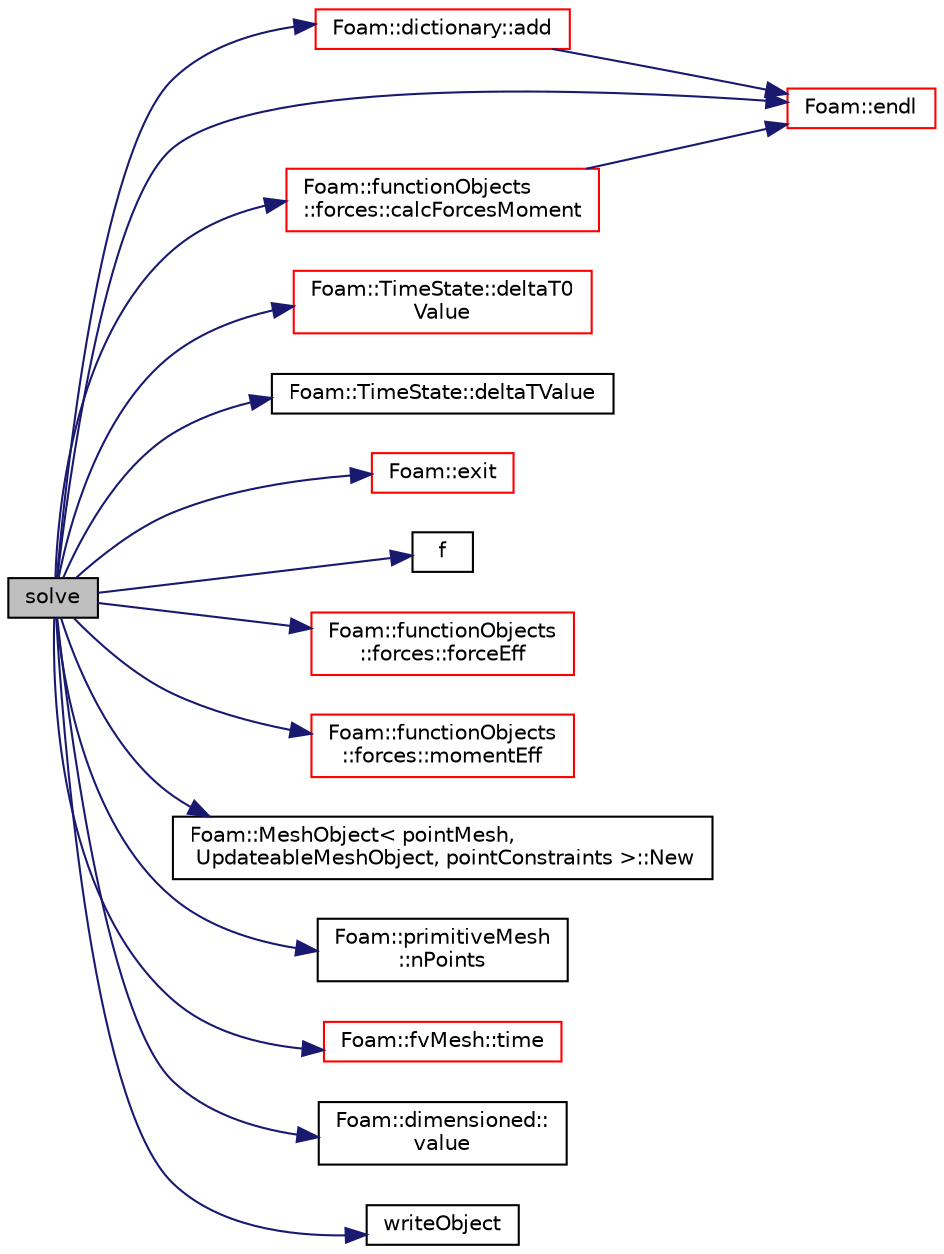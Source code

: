 digraph "solve"
{
  bgcolor="transparent";
  edge [fontname="Helvetica",fontsize="10",labelfontname="Helvetica",labelfontsize="10"];
  node [fontname="Helvetica",fontsize="10",shape=record];
  rankdir="LR";
  Node1 [label="solve",height=0.2,width=0.4,color="black", fillcolor="grey75", style="filled", fontcolor="black"];
  Node1 -> Node2 [color="midnightblue",fontsize="10",style="solid",fontname="Helvetica"];
  Node2 [label="Foam::dictionary::add",height=0.2,width=0.4,color="red",URL="$a00530.html#ac2ddcab42322c8d8af5e5830ab4d431b",tooltip="Add a new entry. "];
  Node2 -> Node3 [color="midnightblue",fontsize="10",style="solid",fontname="Helvetica"];
  Node3 [label="Foam::endl",height=0.2,width=0.4,color="red",URL="$a10979.html#a2db8fe02a0d3909e9351bb4275b23ce4",tooltip="Add newline and flush stream. "];
  Node1 -> Node4 [color="midnightblue",fontsize="10",style="solid",fontname="Helvetica"];
  Node4 [label="Foam::functionObjects\l::forces::calcForcesMoment",height=0.2,width=0.4,color="red",URL="$a00866.html#a71e93fd80e1ccacbf30c602b4ea11abc",tooltip="Calculate the forces and moments. "];
  Node4 -> Node3 [color="midnightblue",fontsize="10",style="solid",fontname="Helvetica"];
  Node1 -> Node5 [color="midnightblue",fontsize="10",style="solid",fontname="Helvetica"];
  Node5 [label="Foam::TimeState::deltaT0\lValue",height=0.2,width=0.4,color="red",URL="$a02689.html#aa1c3b2fbba79aff20ff144dbc33a684a",tooltip="Return old time step value. "];
  Node1 -> Node6 [color="midnightblue",fontsize="10",style="solid",fontname="Helvetica"];
  Node6 [label="Foam::TimeState::deltaTValue",height=0.2,width=0.4,color="black",URL="$a02689.html#a664afb7178a107bfcb662f688e0bcb62",tooltip="Return time step value. "];
  Node1 -> Node3 [color="midnightblue",fontsize="10",style="solid",fontname="Helvetica"];
  Node1 -> Node7 [color="midnightblue",fontsize="10",style="solid",fontname="Helvetica"];
  Node7 [label="Foam::exit",height=0.2,width=0.4,color="red",URL="$a10979.html#a06ca7250d8e89caf05243ec094843642"];
  Node1 -> Node8 [color="midnightblue",fontsize="10",style="solid",fontname="Helvetica"];
  Node8 [label="f",height=0.2,width=0.4,color="black",URL="$a04050.html#a888be93833ac7a23170555c69c690288"];
  Node1 -> Node9 [color="midnightblue",fontsize="10",style="solid",fontname="Helvetica"];
  Node9 [label="Foam::functionObjects\l::forces::forceEff",height=0.2,width=0.4,color="red",URL="$a00866.html#af170c7909515ab24efc4a20c1f0e2d71",tooltip="Return the total force. "];
  Node1 -> Node10 [color="midnightblue",fontsize="10",style="solid",fontname="Helvetica"];
  Node10 [label="Foam::functionObjects\l::forces::momentEff",height=0.2,width=0.4,color="red",URL="$a00866.html#aa3802c64ec82d750a047d20c26775b60",tooltip="Return the total moment. "];
  Node1 -> Node11 [color="midnightblue",fontsize="10",style="solid",fontname="Helvetica"];
  Node11 [label="Foam::MeshObject\< pointMesh,\l UpdateableMeshObject, pointConstraints \>::New",height=0.2,width=0.4,color="black",URL="$a01499.html#ab61cc2091ec1fd7e08e8948e84235a05"];
  Node1 -> Node12 [color="midnightblue",fontsize="10",style="solid",fontname="Helvetica"];
  Node12 [label="Foam::primitiveMesh\l::nPoints",height=0.2,width=0.4,color="black",URL="$a02007.html#a9927abeba2c8506177084d644b6e573a"];
  Node1 -> Node13 [color="midnightblue",fontsize="10",style="solid",fontname="Helvetica"];
  Node13 [label="Foam::fvMesh::time",height=0.2,width=0.4,color="red",URL="$a00889.html#a48fcf6de2789aff6b430b5fc1a05693f",tooltip="Return the top-level database. "];
  Node1 -> Node14 [color="midnightblue",fontsize="10",style="solid",fontname="Helvetica"];
  Node14 [label="Foam::dimensioned::\lvalue",height=0.2,width=0.4,color="black",URL="$a00538.html#a080d3824651cfcf52f72acceec615aaa",tooltip="Return const reference to value. "];
  Node1 -> Node15 [color="midnightblue",fontsize="10",style="solid",fontname="Helvetica"];
  Node15 [label="writeObject",height=0.2,width=0.4,color="black",URL="$a02393.html#aa4d5557147f7b9288cfbf5222d503307",tooltip="Write state using given format, version and compression. "];
}
